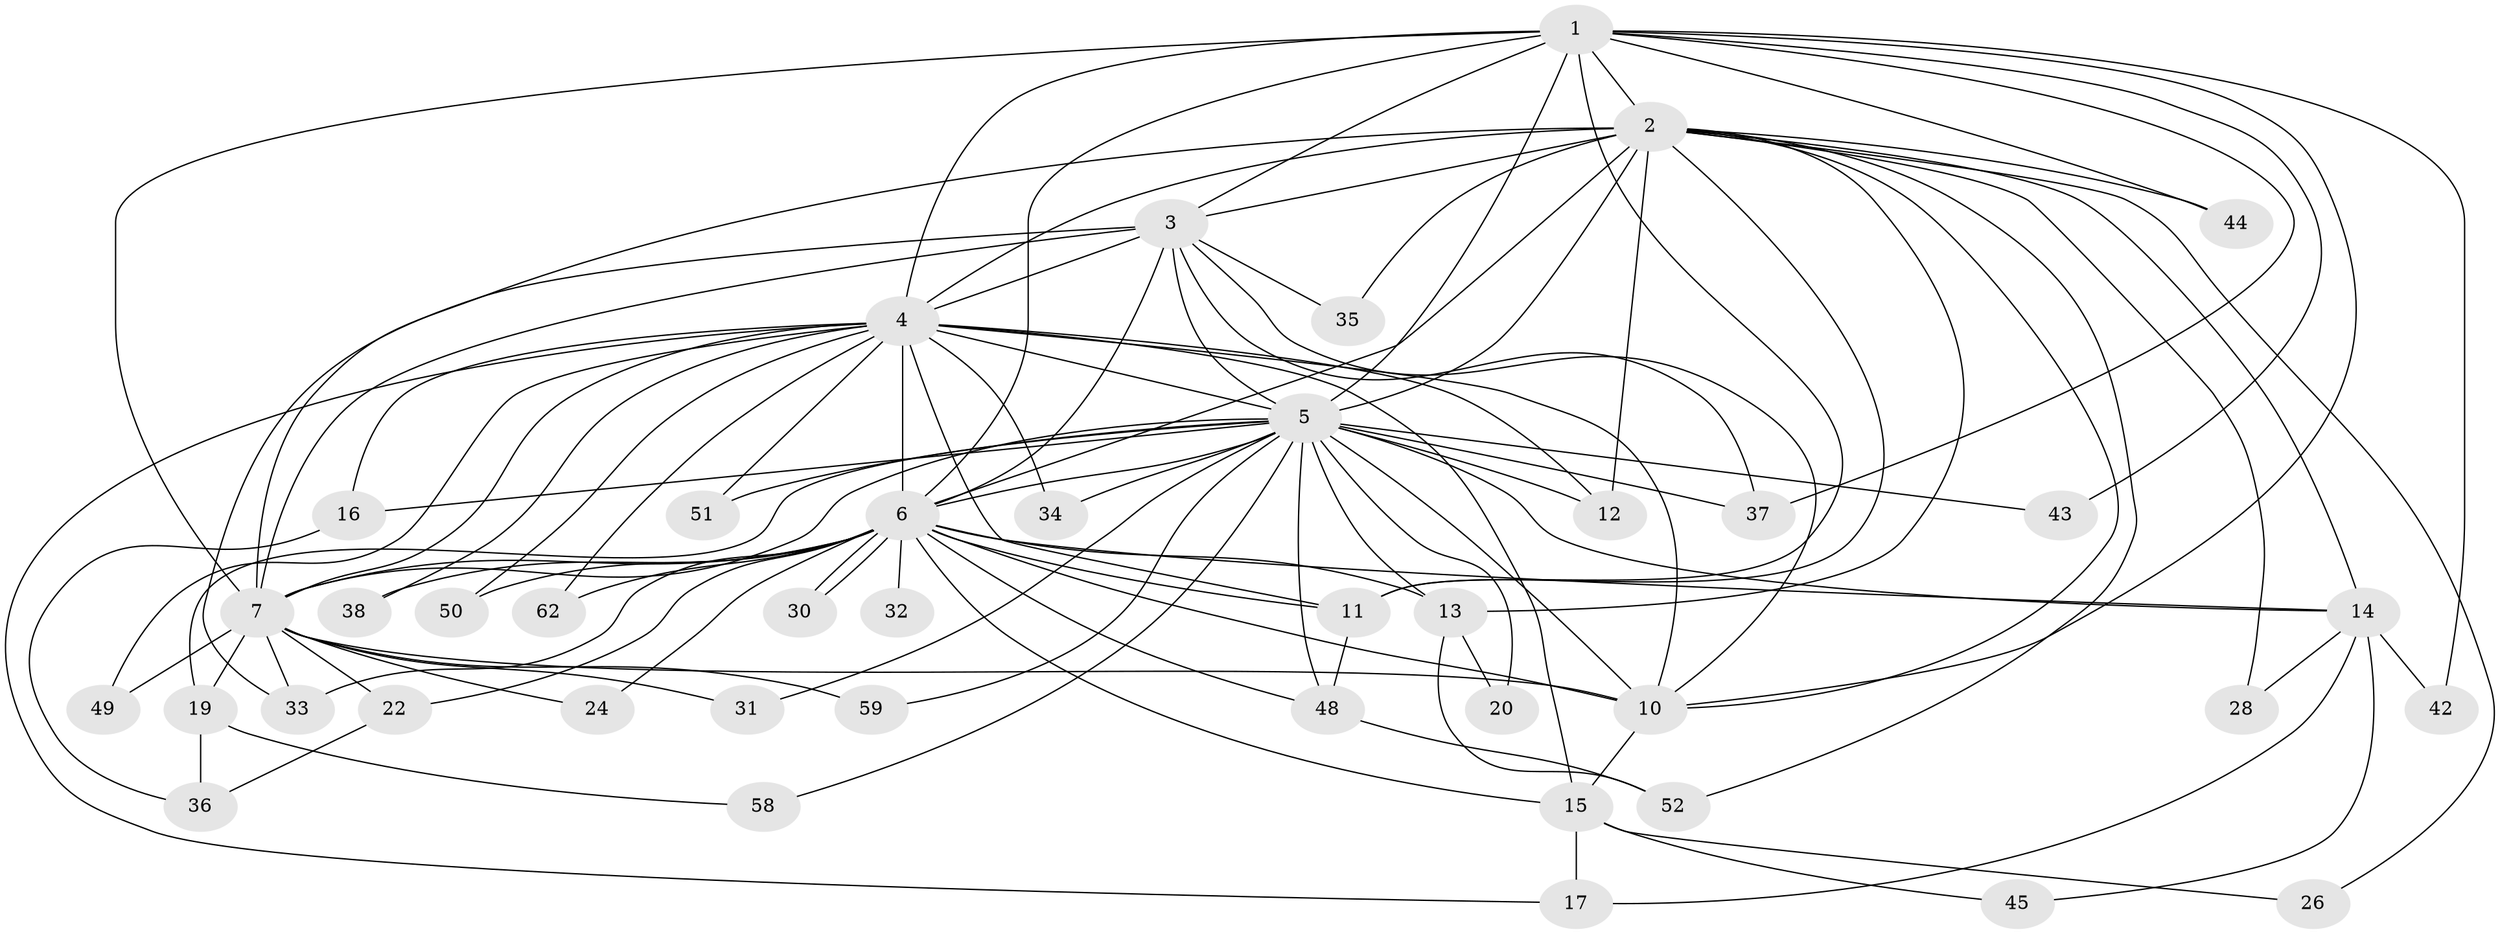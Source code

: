 // original degree distribution, {13: 0.016129032258064516, 17: 0.03225806451612903, 11: 0.016129032258064516, 22: 0.016129032258064516, 19: 0.016129032258064516, 20: 0.016129032258064516, 15: 0.03225806451612903, 10: 0.016129032258064516, 5: 0.03225806451612903, 3: 0.1774193548387097, 6: 0.03225806451612903, 2: 0.5161290322580645, 4: 0.08064516129032258}
// Generated by graph-tools (version 1.1) at 2025/41/03/06/25 10:41:39]
// undirected, 42 vertices, 107 edges
graph export_dot {
graph [start="1"]
  node [color=gray90,style=filled];
  1 [super="+41"];
  2 [super="+27"];
  3 [super="+23"];
  4 [super="+55"];
  5 [super="+9"];
  6 [super="+8"];
  7 [super="+56"];
  10 [super="+18"];
  11 [super="+25"];
  12 [super="+47"];
  13 [super="+57"];
  14 [super="+21"];
  15 [super="+29"];
  16;
  17 [super="+40"];
  19;
  20 [super="+46"];
  22 [super="+53"];
  24;
  26;
  28;
  30;
  31;
  32;
  33 [super="+60"];
  34;
  35;
  36;
  37 [super="+39"];
  38;
  42;
  43;
  44;
  45;
  48 [super="+61"];
  49;
  50;
  51;
  52 [super="+54"];
  58;
  59;
  62;
  1 -- 2 [weight=2];
  1 -- 3;
  1 -- 4;
  1 -- 5 [weight=2];
  1 -- 6 [weight=2];
  1 -- 7;
  1 -- 10;
  1 -- 11;
  1 -- 43;
  1 -- 42;
  1 -- 44;
  1 -- 37;
  2 -- 3;
  2 -- 4;
  2 -- 5 [weight=2];
  2 -- 6 [weight=2];
  2 -- 7;
  2 -- 10;
  2 -- 12;
  2 -- 13;
  2 -- 14;
  2 -- 26;
  2 -- 28;
  2 -- 44;
  2 -- 52;
  2 -- 11;
  2 -- 35;
  3 -- 4;
  3 -- 5 [weight=2];
  3 -- 6 [weight=3];
  3 -- 7;
  3 -- 10;
  3 -- 37;
  3 -- 33;
  3 -- 35;
  4 -- 5 [weight=3];
  4 -- 6 [weight=2];
  4 -- 7 [weight=2];
  4 -- 10;
  4 -- 16;
  4 -- 17;
  4 -- 34;
  4 -- 38;
  4 -- 49;
  4 -- 50;
  4 -- 51;
  4 -- 62;
  4 -- 12;
  4 -- 15;
  4 -- 11;
  5 -- 6 [weight=4];
  5 -- 7 [weight=2];
  5 -- 10 [weight=2];
  5 -- 12;
  5 -- 20 [weight=2];
  5 -- 31;
  5 -- 34;
  5 -- 37;
  5 -- 43;
  5 -- 48;
  5 -- 51;
  5 -- 58;
  5 -- 59;
  5 -- 13;
  5 -- 16;
  5 -- 19;
  5 -- 14;
  6 -- 7 [weight=2];
  6 -- 10 [weight=2];
  6 -- 11;
  6 -- 15 [weight=2];
  6 -- 22;
  6 -- 30;
  6 -- 30;
  6 -- 32 [weight=2];
  6 -- 38;
  6 -- 50;
  6 -- 62;
  6 -- 14;
  6 -- 24;
  6 -- 48;
  6 -- 13;
  6 -- 33;
  7 -- 10;
  7 -- 19;
  7 -- 22;
  7 -- 24;
  7 -- 31;
  7 -- 33;
  7 -- 49;
  7 -- 59;
  10 -- 15;
  11 -- 48;
  13 -- 20;
  13 -- 52;
  14 -- 28;
  14 -- 42;
  14 -- 45;
  14 -- 17;
  15 -- 17;
  15 -- 26;
  15 -- 45;
  16 -- 36;
  19 -- 36;
  19 -- 58;
  22 -- 36;
  48 -- 52;
}
